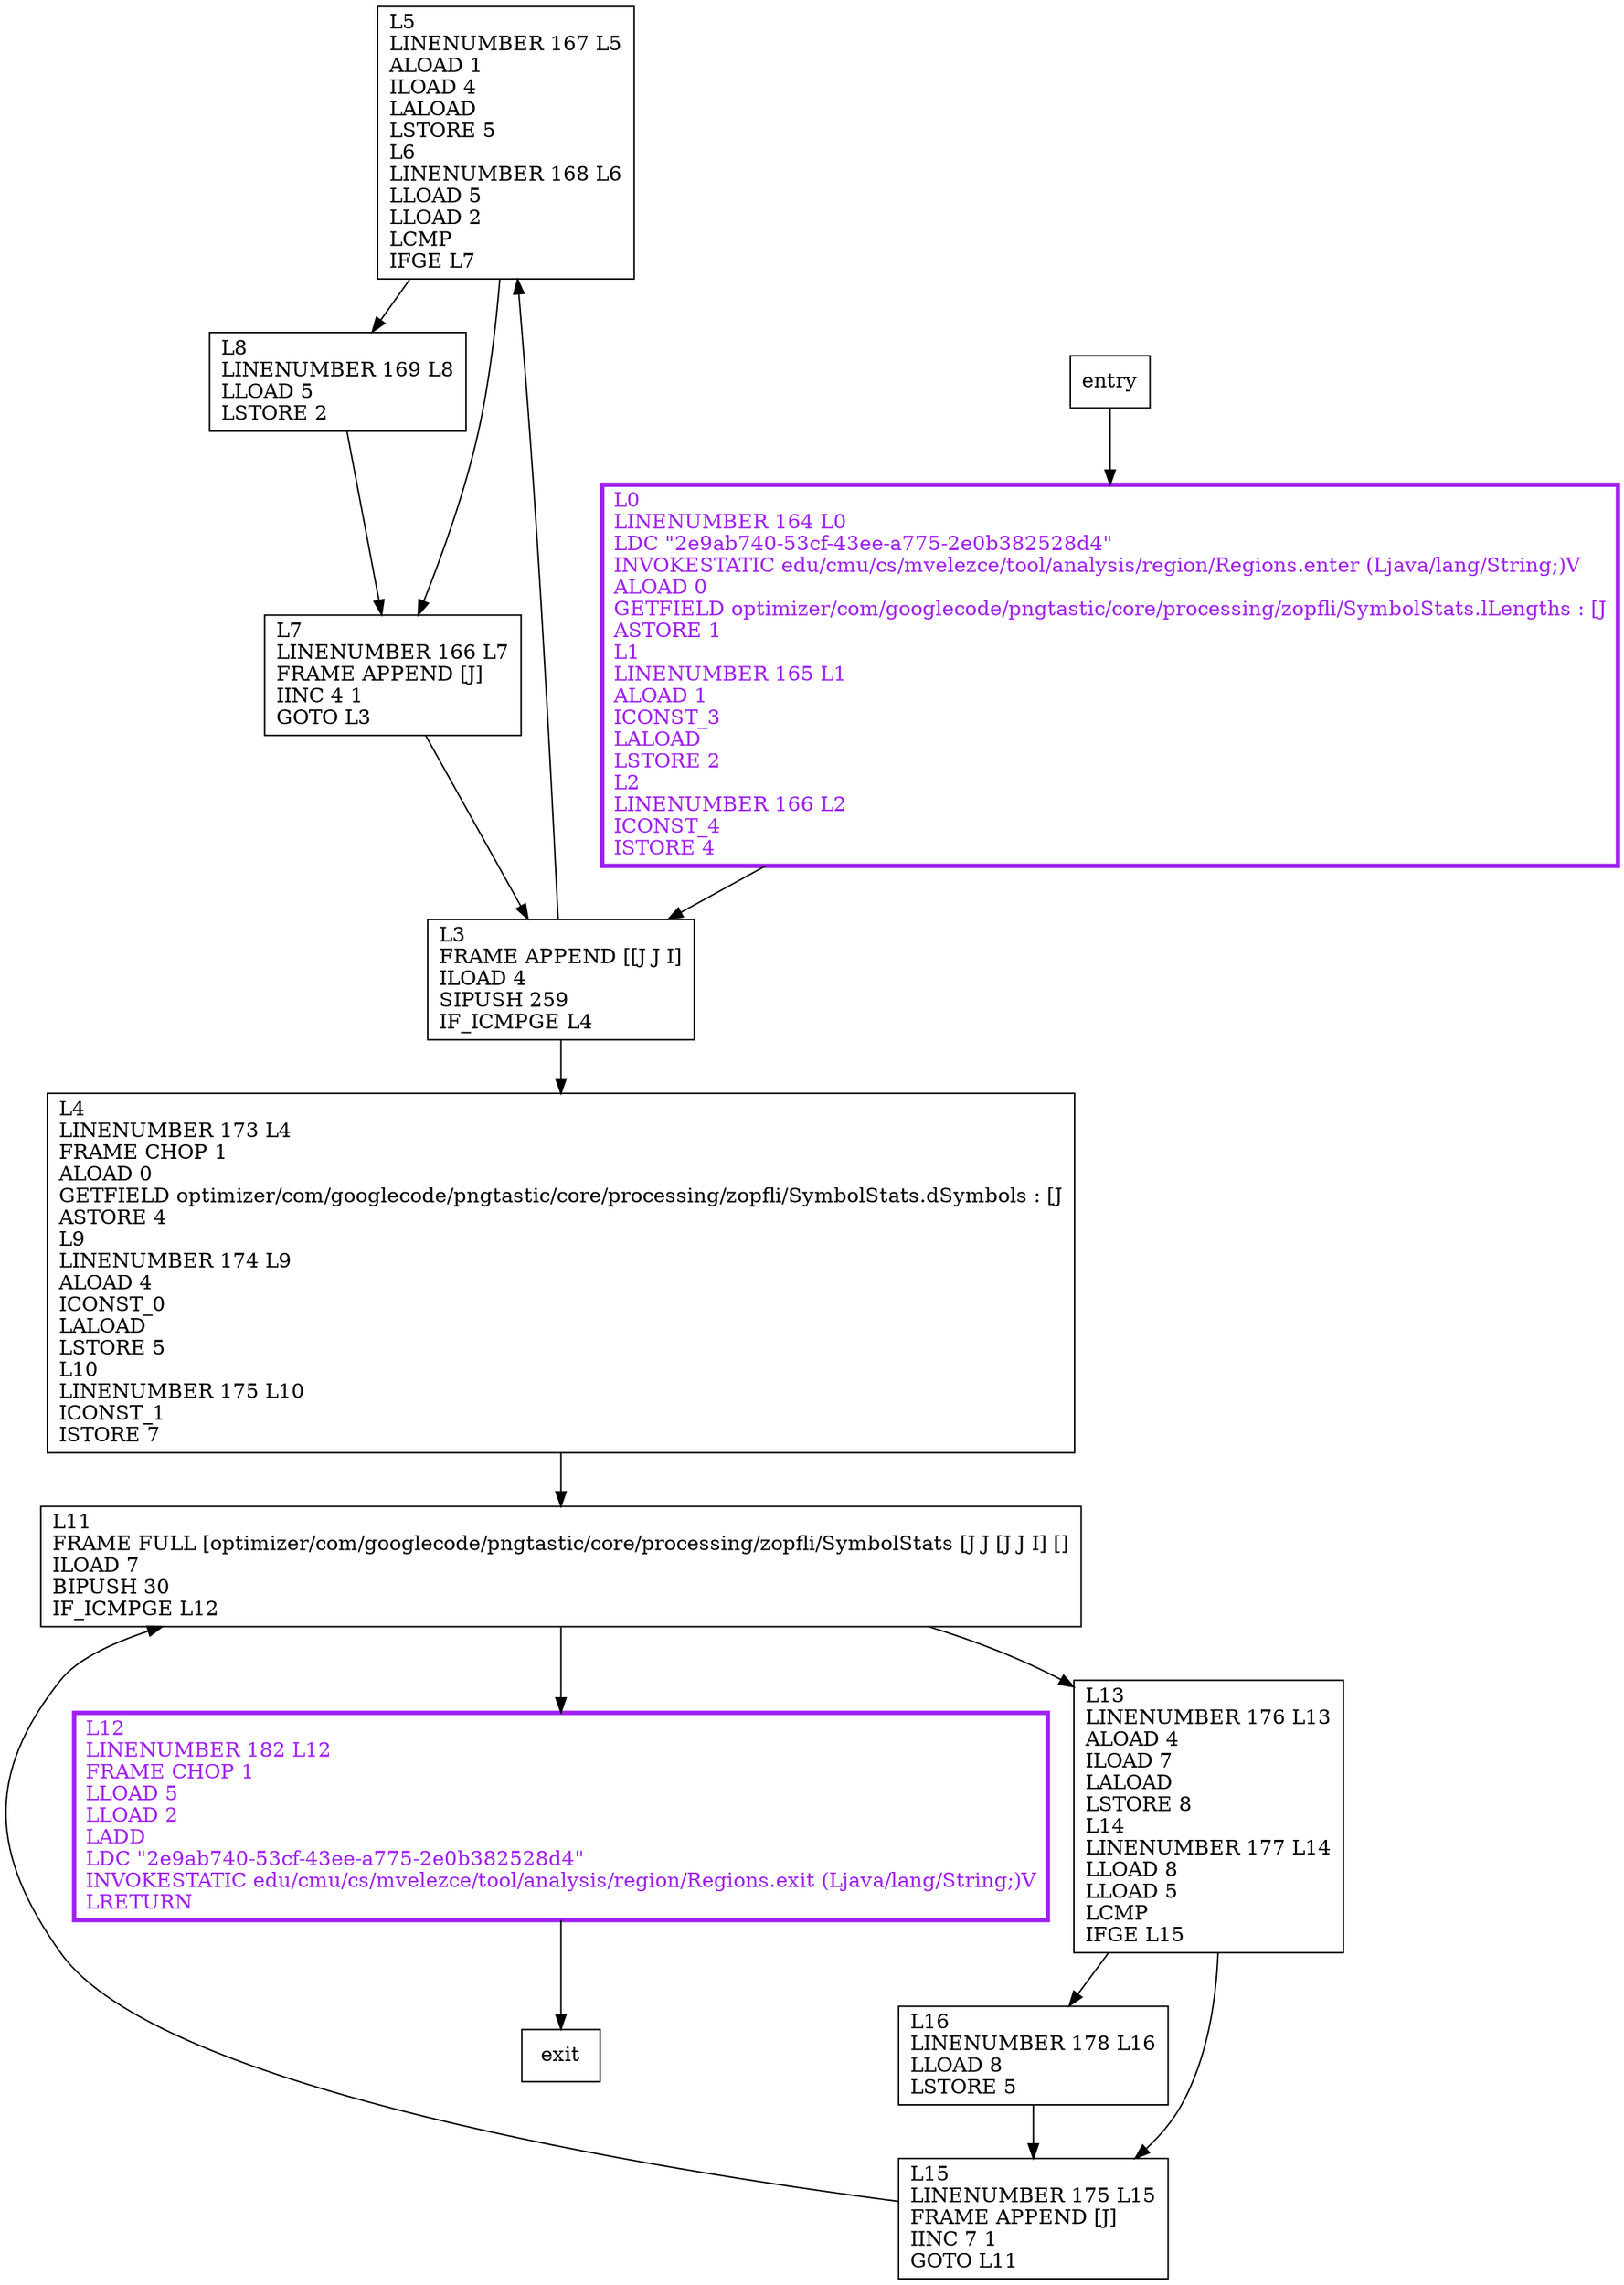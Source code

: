digraph minCost {
node [shape=record];
1893057842 [label="L5\lLINENUMBER 167 L5\lALOAD 1\lILOAD 4\lLALOAD\lLSTORE 5\lL6\lLINENUMBER 168 L6\lLLOAD 5\lLLOAD 2\lLCMP\lIFGE L7\l"];
831262484 [label="L16\lLINENUMBER 178 L16\lLLOAD 8\lLSTORE 5\l"];
1248002889 [label="L4\lLINENUMBER 173 L4\lFRAME CHOP 1\lALOAD 0\lGETFIELD optimizer/com/googlecode/pngtastic/core/processing/zopfli/SymbolStats.dSymbols : [J\lASTORE 4\lL9\lLINENUMBER 174 L9\lALOAD 4\lICONST_0\lLALOAD\lLSTORE 5\lL10\lLINENUMBER 175 L10\lICONST_1\lISTORE 7\l"];
618295394 [label="L12\lLINENUMBER 182 L12\lFRAME CHOP 1\lLLOAD 5\lLLOAD 2\lLADD\lLDC \"2e9ab740-53cf-43ee-a775-2e0b382528d4\"\lINVOKESTATIC edu/cmu/cs/mvelezce/tool/analysis/region/Regions.exit (Ljava/lang/String;)V\lLRETURN\l"];
684974402 [label="L8\lLINENUMBER 169 L8\lLLOAD 5\lLSTORE 2\l"];
1906174390 [label="L7\lLINENUMBER 166 L7\lFRAME APPEND [J]\lIINC 4 1\lGOTO L3\l"];
2063124058 [label="L3\lFRAME APPEND [[J J I]\lILOAD 4\lSIPUSH 259\lIF_ICMPGE L4\l"];
982842646 [label="L13\lLINENUMBER 176 L13\lALOAD 4\lILOAD 7\lLALOAD\lLSTORE 8\lL14\lLINENUMBER 177 L14\lLLOAD 8\lLLOAD 5\lLCMP\lIFGE L15\l"];
226149111 [label="L15\lLINENUMBER 175 L15\lFRAME APPEND [J]\lIINC 7 1\lGOTO L11\l"];
1176641575 [label="L11\lFRAME FULL [optimizer/com/googlecode/pngtastic/core/processing/zopfli/SymbolStats [J J [J J I] []\lILOAD 7\lBIPUSH 30\lIF_ICMPGE L12\l"];
815604054 [label="L0\lLINENUMBER 164 L0\lLDC \"2e9ab740-53cf-43ee-a775-2e0b382528d4\"\lINVOKESTATIC edu/cmu/cs/mvelezce/tool/analysis/region/Regions.enter (Ljava/lang/String;)V\lALOAD 0\lGETFIELD optimizer/com/googlecode/pngtastic/core/processing/zopfli/SymbolStats.lLengths : [J\lASTORE 1\lL1\lLINENUMBER 165 L1\lALOAD 1\lICONST_3\lLALOAD\lLSTORE 2\lL2\lLINENUMBER 166 L2\lICONST_4\lISTORE 4\l"];
entry;
exit;
1248002889 -> 1176641575;
618295394 -> exit;
684974402 -> 1906174390;
982842646 -> 831262484;
982842646 -> 226149111;
226149111 -> 1176641575;
1176641575 -> 618295394;
1176641575 -> 982842646;
815604054 -> 2063124058;
1893057842 -> 684974402;
1893057842 -> 1906174390;
831262484 -> 226149111;
entry -> 815604054;
1906174390 -> 2063124058;
2063124058 -> 1893057842;
2063124058 -> 1248002889;
618295394[fontcolor="purple", penwidth=3, color="purple"];
815604054[fontcolor="purple", penwidth=3, color="purple"];
}
